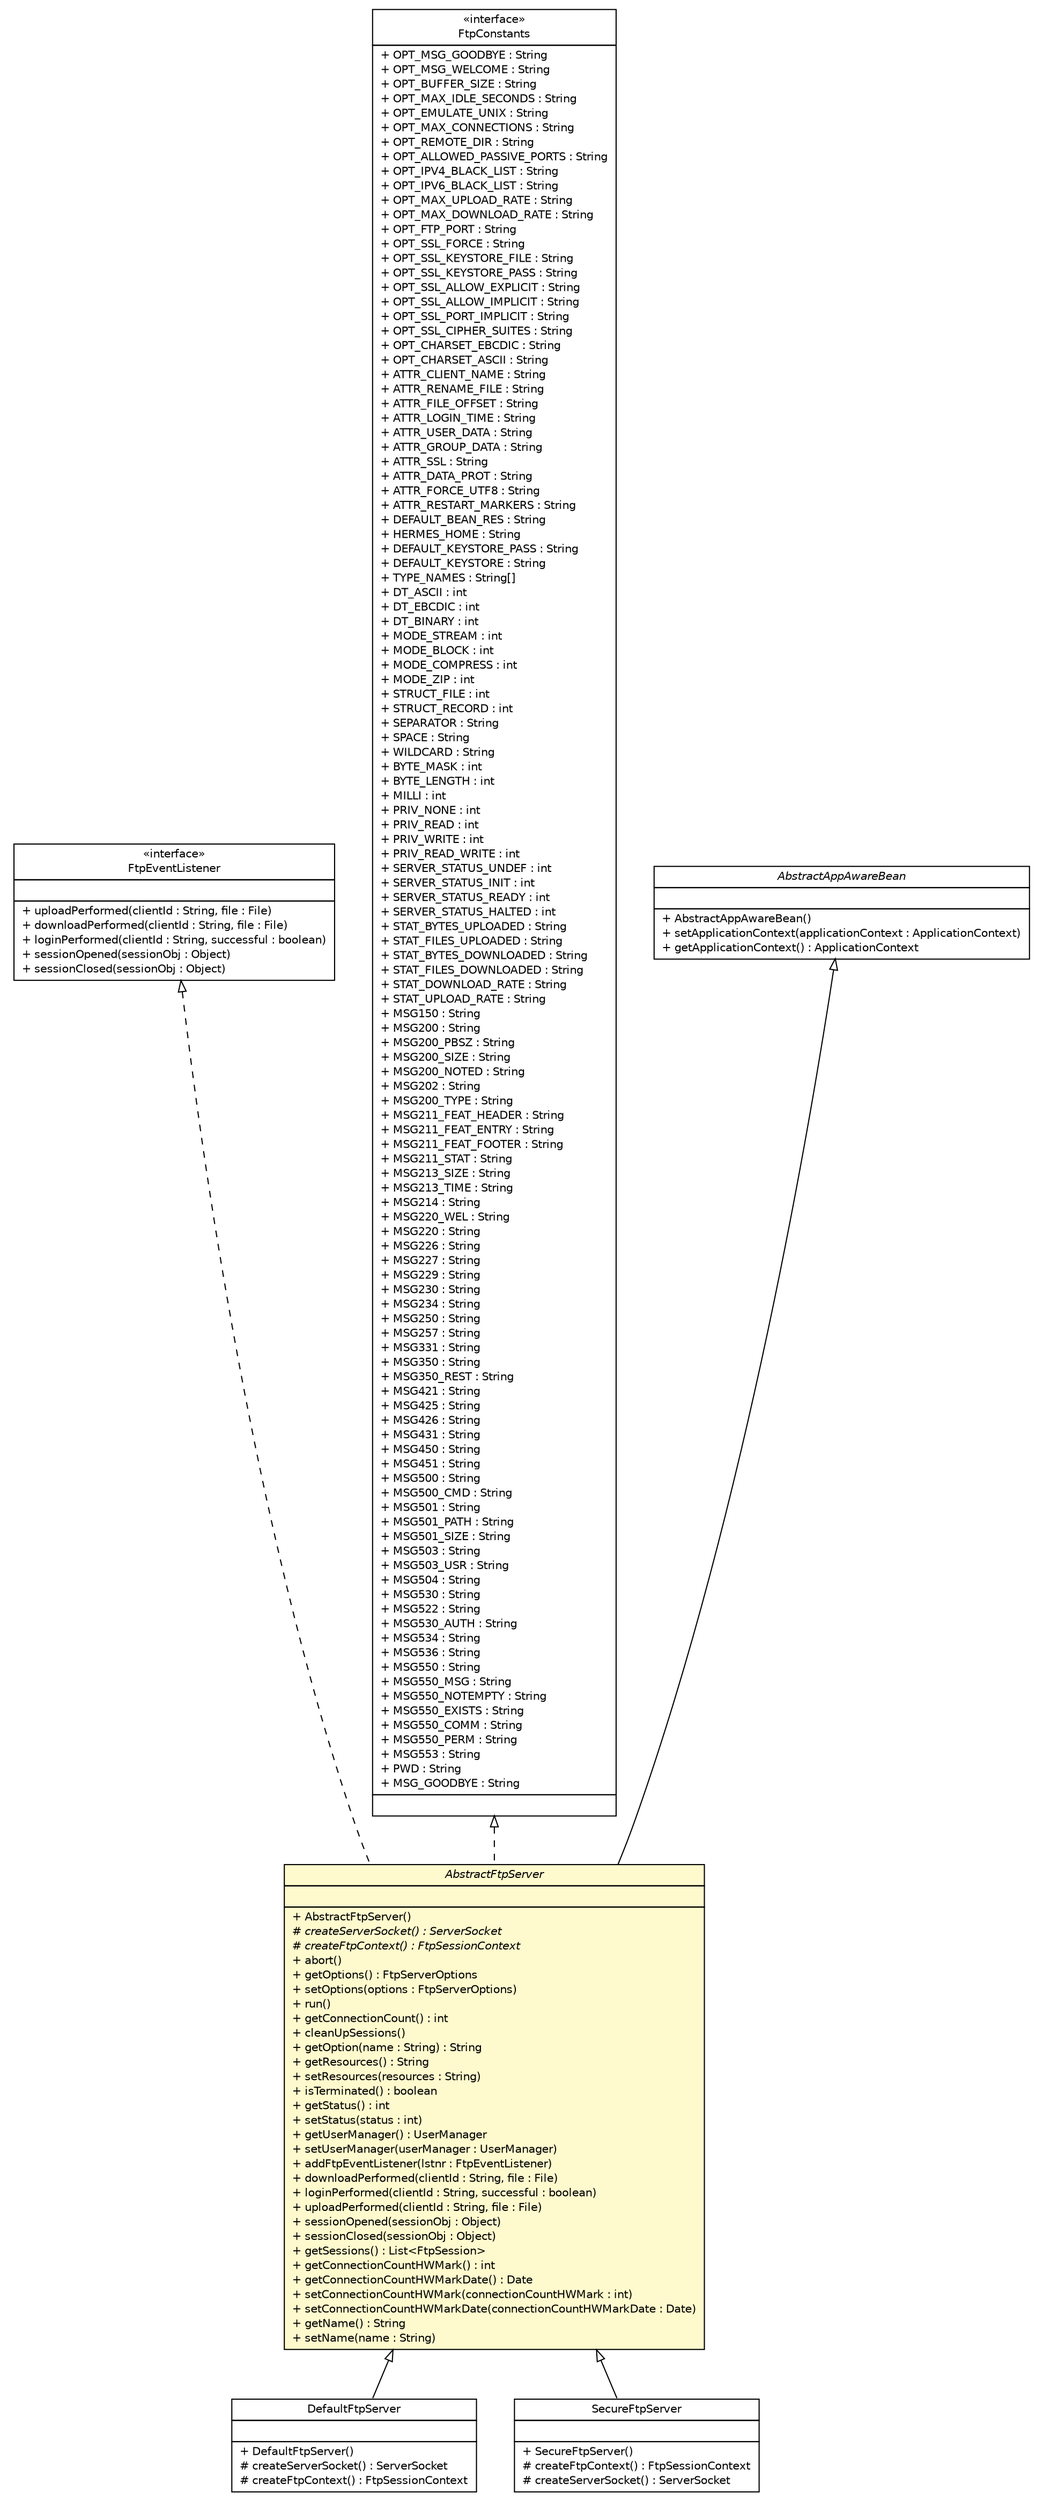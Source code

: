 #!/usr/local/bin/dot
#
# Class diagram 
# Generated by UMLGraph version 5.1 (http://www.umlgraph.org/)
#

digraph G {
	edge [fontname="Helvetica",fontsize=10,labelfontname="Helvetica",labelfontsize=10];
	node [fontname="Helvetica",fontsize=10,shape=plaintext];
	nodesep=0.25;
	ranksep=0.5;
	// com.apporiented.hermesftp.server.impl.DefaultFtpServer
	c2617 [label=<<table title="com.apporiented.hermesftp.server.impl.DefaultFtpServer" border="0" cellborder="1" cellspacing="0" cellpadding="2" port="p" href="./impl/DefaultFtpServer.html">
		<tr><td><table border="0" cellspacing="0" cellpadding="1">
<tr><td align="center" balign="center"> DefaultFtpServer </td></tr>
		</table></td></tr>
		<tr><td><table border="0" cellspacing="0" cellpadding="1">
<tr><td align="left" balign="left">  </td></tr>
		</table></td></tr>
		<tr><td><table border="0" cellspacing="0" cellpadding="1">
<tr><td align="left" balign="left"> + DefaultFtpServer() </td></tr>
<tr><td align="left" balign="left"> # createServerSocket() : ServerSocket </td></tr>
<tr><td align="left" balign="left"> # createFtpContext() : FtpSessionContext </td></tr>
		</table></td></tr>
		</table>>, fontname="Helvetica", fontcolor="black", fontsize=10.0];
	// com.apporiented.hermesftp.server.impl.SecureFtpServer
	c2619 [label=<<table title="com.apporiented.hermesftp.server.impl.SecureFtpServer" border="0" cellborder="1" cellspacing="0" cellpadding="2" port="p" href="./impl/SecureFtpServer.html">
		<tr><td><table border="0" cellspacing="0" cellpadding="1">
<tr><td align="center" balign="center"> SecureFtpServer </td></tr>
		</table></td></tr>
		<tr><td><table border="0" cellspacing="0" cellpadding="1">
<tr><td align="left" balign="left">  </td></tr>
		</table></td></tr>
		<tr><td><table border="0" cellspacing="0" cellpadding="1">
<tr><td align="left" balign="left"> + SecureFtpServer() </td></tr>
<tr><td align="left" balign="left"> # createFtpContext() : FtpSessionContext </td></tr>
<tr><td align="left" balign="left"> # createServerSocket() : ServerSocket </td></tr>
		</table></td></tr>
		</table>>, fontname="Helvetica", fontcolor="black", fontsize=10.0];
	// com.apporiented.hermesftp.server.AbstractFtpServer
	c2620 [label=<<table title="com.apporiented.hermesftp.server.AbstractFtpServer" border="0" cellborder="1" cellspacing="0" cellpadding="2" port="p" bgcolor="lemonChiffon" href="./AbstractFtpServer.html">
		<tr><td><table border="0" cellspacing="0" cellpadding="1">
<tr><td align="center" balign="center"><font face="Helvetica-Oblique"> AbstractFtpServer </font></td></tr>
		</table></td></tr>
		<tr><td><table border="0" cellspacing="0" cellpadding="1">
<tr><td align="left" balign="left">  </td></tr>
		</table></td></tr>
		<tr><td><table border="0" cellspacing="0" cellpadding="1">
<tr><td align="left" balign="left"> + AbstractFtpServer() </td></tr>
<tr><td align="left" balign="left"><font face="Helvetica-Oblique" point-size="10.0"> # createServerSocket() : ServerSocket </font></td></tr>
<tr><td align="left" balign="left"><font face="Helvetica-Oblique" point-size="10.0"> # createFtpContext() : FtpSessionContext </font></td></tr>
<tr><td align="left" balign="left"> + abort() </td></tr>
<tr><td align="left" balign="left"> + getOptions() : FtpServerOptions </td></tr>
<tr><td align="left" balign="left"> + setOptions(options : FtpServerOptions) </td></tr>
<tr><td align="left" balign="left"> + run() </td></tr>
<tr><td align="left" balign="left"> + getConnectionCount() : int </td></tr>
<tr><td align="left" balign="left"> + cleanUpSessions() </td></tr>
<tr><td align="left" balign="left"> + getOption(name : String) : String </td></tr>
<tr><td align="left" balign="left"> + getResources() : String </td></tr>
<tr><td align="left" balign="left"> + setResources(resources : String) </td></tr>
<tr><td align="left" balign="left"> + isTerminated() : boolean </td></tr>
<tr><td align="left" balign="left"> + getStatus() : int </td></tr>
<tr><td align="left" balign="left"> + setStatus(status : int) </td></tr>
<tr><td align="left" balign="left"> + getUserManager() : UserManager </td></tr>
<tr><td align="left" balign="left"> + setUserManager(userManager : UserManager) </td></tr>
<tr><td align="left" balign="left"> + addFtpEventListener(lstnr : FtpEventListener) </td></tr>
<tr><td align="left" balign="left"> + downloadPerformed(clientId : String, file : File) </td></tr>
<tr><td align="left" balign="left"> + loginPerformed(clientId : String, successful : boolean) </td></tr>
<tr><td align="left" balign="left"> + uploadPerformed(clientId : String, file : File) </td></tr>
<tr><td align="left" balign="left"> + sessionOpened(sessionObj : Object) </td></tr>
<tr><td align="left" balign="left"> + sessionClosed(sessionObj : Object) </td></tr>
<tr><td align="left" balign="left"> + getSessions() : List&lt;FtpSession&gt; </td></tr>
<tr><td align="left" balign="left"> + getConnectionCountHWMark() : int </td></tr>
<tr><td align="left" balign="left"> + getConnectionCountHWMarkDate() : Date </td></tr>
<tr><td align="left" balign="left"> + setConnectionCountHWMark(connectionCountHWMark : int) </td></tr>
<tr><td align="left" balign="left"> + setConnectionCountHWMarkDate(connectionCountHWMarkDate : Date) </td></tr>
<tr><td align="left" balign="left"> + getName() : String </td></tr>
<tr><td align="left" balign="left"> + setName(name : String) </td></tr>
		</table></td></tr>
		</table>>, fontname="Helvetica", fontcolor="black", fontsize=10.0];
	// com.apporiented.hermesftp.common.FtpEventListener
	c2641 [label=<<table title="com.apporiented.hermesftp.common.FtpEventListener" border="0" cellborder="1" cellspacing="0" cellpadding="2" port="p" href="../common/FtpEventListener.html">
		<tr><td><table border="0" cellspacing="0" cellpadding="1">
<tr><td align="center" balign="center"> &#171;interface&#187; </td></tr>
<tr><td align="center" balign="center"> FtpEventListener </td></tr>
		</table></td></tr>
		<tr><td><table border="0" cellspacing="0" cellpadding="1">
<tr><td align="left" balign="left">  </td></tr>
		</table></td></tr>
		<tr><td><table border="0" cellspacing="0" cellpadding="1">
<tr><td align="left" balign="left"> + uploadPerformed(clientId : String, file : File) </td></tr>
<tr><td align="left" balign="left"> + downloadPerformed(clientId : String, file : File) </td></tr>
<tr><td align="left" balign="left"> + loginPerformed(clientId : String, successful : boolean) </td></tr>
<tr><td align="left" balign="left"> + sessionOpened(sessionObj : Object) </td></tr>
<tr><td align="left" balign="left"> + sessionClosed(sessionObj : Object) </td></tr>
		</table></td></tr>
		</table>>, fontname="Helvetica", fontcolor="black", fontsize=10.0];
	// com.apporiented.hermesftp.common.FtpConstants
	c2642 [label=<<table title="com.apporiented.hermesftp.common.FtpConstants" border="0" cellborder="1" cellspacing="0" cellpadding="2" port="p" href="../common/FtpConstants.html">
		<tr><td><table border="0" cellspacing="0" cellpadding="1">
<tr><td align="center" balign="center"> &#171;interface&#187; </td></tr>
<tr><td align="center" balign="center"> FtpConstants </td></tr>
		</table></td></tr>
		<tr><td><table border="0" cellspacing="0" cellpadding="1">
<tr><td align="left" balign="left"> + OPT_MSG_GOODBYE : String </td></tr>
<tr><td align="left" balign="left"> + OPT_MSG_WELCOME : String </td></tr>
<tr><td align="left" balign="left"> + OPT_BUFFER_SIZE : String </td></tr>
<tr><td align="left" balign="left"> + OPT_MAX_IDLE_SECONDS : String </td></tr>
<tr><td align="left" balign="left"> + OPT_EMULATE_UNIX : String </td></tr>
<tr><td align="left" balign="left"> + OPT_MAX_CONNECTIONS : String </td></tr>
<tr><td align="left" balign="left"> + OPT_REMOTE_DIR : String </td></tr>
<tr><td align="left" balign="left"> + OPT_ALLOWED_PASSIVE_PORTS : String </td></tr>
<tr><td align="left" balign="left"> + OPT_IPV4_BLACK_LIST : String </td></tr>
<tr><td align="left" balign="left"> + OPT_IPV6_BLACK_LIST : String </td></tr>
<tr><td align="left" balign="left"> + OPT_MAX_UPLOAD_RATE : String </td></tr>
<tr><td align="left" balign="left"> + OPT_MAX_DOWNLOAD_RATE : String </td></tr>
<tr><td align="left" balign="left"> + OPT_FTP_PORT : String </td></tr>
<tr><td align="left" balign="left"> + OPT_SSL_FORCE : String </td></tr>
<tr><td align="left" balign="left"> + OPT_SSL_KEYSTORE_FILE : String </td></tr>
<tr><td align="left" balign="left"> + OPT_SSL_KEYSTORE_PASS : String </td></tr>
<tr><td align="left" balign="left"> + OPT_SSL_ALLOW_EXPLICIT : String </td></tr>
<tr><td align="left" balign="left"> + OPT_SSL_ALLOW_IMPLICIT : String </td></tr>
<tr><td align="left" balign="left"> + OPT_SSL_PORT_IMPLICIT : String </td></tr>
<tr><td align="left" balign="left"> + OPT_SSL_CIPHER_SUITES : String </td></tr>
<tr><td align="left" balign="left"> + OPT_CHARSET_EBCDIC : String </td></tr>
<tr><td align="left" balign="left"> + OPT_CHARSET_ASCII : String </td></tr>
<tr><td align="left" balign="left"> + ATTR_CLIENT_NAME : String </td></tr>
<tr><td align="left" balign="left"> + ATTR_RENAME_FILE : String </td></tr>
<tr><td align="left" balign="left"> + ATTR_FILE_OFFSET : String </td></tr>
<tr><td align="left" balign="left"> + ATTR_LOGIN_TIME : String </td></tr>
<tr><td align="left" balign="left"> + ATTR_USER_DATA : String </td></tr>
<tr><td align="left" balign="left"> + ATTR_GROUP_DATA : String </td></tr>
<tr><td align="left" balign="left"> + ATTR_SSL : String </td></tr>
<tr><td align="left" balign="left"> + ATTR_DATA_PROT : String </td></tr>
<tr><td align="left" balign="left"> + ATTR_FORCE_UTF8 : String </td></tr>
<tr><td align="left" balign="left"> + ATTR_RESTART_MARKERS : String </td></tr>
<tr><td align="left" balign="left"> + DEFAULT_BEAN_RES : String </td></tr>
<tr><td align="left" balign="left"> + HERMES_HOME : String </td></tr>
<tr><td align="left" balign="left"> + DEFAULT_KEYSTORE_PASS : String </td></tr>
<tr><td align="left" balign="left"> + DEFAULT_KEYSTORE : String </td></tr>
<tr><td align="left" balign="left"> + TYPE_NAMES : String[] </td></tr>
<tr><td align="left" balign="left"> + DT_ASCII : int </td></tr>
<tr><td align="left" balign="left"> + DT_EBCDIC : int </td></tr>
<tr><td align="left" balign="left"> + DT_BINARY : int </td></tr>
<tr><td align="left" balign="left"> + MODE_STREAM : int </td></tr>
<tr><td align="left" balign="left"> + MODE_BLOCK : int </td></tr>
<tr><td align="left" balign="left"> + MODE_COMPRESS : int </td></tr>
<tr><td align="left" balign="left"> + MODE_ZIP : int </td></tr>
<tr><td align="left" balign="left"> + STRUCT_FILE : int </td></tr>
<tr><td align="left" balign="left"> + STRUCT_RECORD : int </td></tr>
<tr><td align="left" balign="left"> + SEPARATOR : String </td></tr>
<tr><td align="left" balign="left"> + SPACE : String </td></tr>
<tr><td align="left" balign="left"> + WILDCARD : String </td></tr>
<tr><td align="left" balign="left"> + BYTE_MASK : int </td></tr>
<tr><td align="left" balign="left"> + BYTE_LENGTH : int </td></tr>
<tr><td align="left" balign="left"> + MILLI : int </td></tr>
<tr><td align="left" balign="left"> + PRIV_NONE : int </td></tr>
<tr><td align="left" balign="left"> + PRIV_READ : int </td></tr>
<tr><td align="left" balign="left"> + PRIV_WRITE : int </td></tr>
<tr><td align="left" balign="left"> + PRIV_READ_WRITE : int </td></tr>
<tr><td align="left" balign="left"> + SERVER_STATUS_UNDEF : int </td></tr>
<tr><td align="left" balign="left"> + SERVER_STATUS_INIT : int </td></tr>
<tr><td align="left" balign="left"> + SERVER_STATUS_READY : int </td></tr>
<tr><td align="left" balign="left"> + SERVER_STATUS_HALTED : int </td></tr>
<tr><td align="left" balign="left"> + STAT_BYTES_UPLOADED : String </td></tr>
<tr><td align="left" balign="left"> + STAT_FILES_UPLOADED : String </td></tr>
<tr><td align="left" balign="left"> + STAT_BYTES_DOWNLOADED : String </td></tr>
<tr><td align="left" balign="left"> + STAT_FILES_DOWNLOADED : String </td></tr>
<tr><td align="left" balign="left"> + STAT_DOWNLOAD_RATE : String </td></tr>
<tr><td align="left" balign="left"> + STAT_UPLOAD_RATE : String </td></tr>
<tr><td align="left" balign="left"> + MSG150 : String </td></tr>
<tr><td align="left" balign="left"> + MSG200 : String </td></tr>
<tr><td align="left" balign="left"> + MSG200_PBSZ : String </td></tr>
<tr><td align="left" balign="left"> + MSG200_SIZE : String </td></tr>
<tr><td align="left" balign="left"> + MSG200_NOTED : String </td></tr>
<tr><td align="left" balign="left"> + MSG202 : String </td></tr>
<tr><td align="left" balign="left"> + MSG200_TYPE : String </td></tr>
<tr><td align="left" balign="left"> + MSG211_FEAT_HEADER : String </td></tr>
<tr><td align="left" balign="left"> + MSG211_FEAT_ENTRY : String </td></tr>
<tr><td align="left" balign="left"> + MSG211_FEAT_FOOTER : String </td></tr>
<tr><td align="left" balign="left"> + MSG211_STAT : String </td></tr>
<tr><td align="left" balign="left"> + MSG213_SIZE : String </td></tr>
<tr><td align="left" balign="left"> + MSG213_TIME : String </td></tr>
<tr><td align="left" balign="left"> + MSG214 : String </td></tr>
<tr><td align="left" balign="left"> + MSG220_WEL : String </td></tr>
<tr><td align="left" balign="left"> + MSG220 : String </td></tr>
<tr><td align="left" balign="left"> + MSG226 : String </td></tr>
<tr><td align="left" balign="left"> + MSG227 : String </td></tr>
<tr><td align="left" balign="left"> + MSG229 : String </td></tr>
<tr><td align="left" balign="left"> + MSG230 : String </td></tr>
<tr><td align="left" balign="left"> + MSG234 : String </td></tr>
<tr><td align="left" balign="left"> + MSG250 : String </td></tr>
<tr><td align="left" balign="left"> + MSG257 : String </td></tr>
<tr><td align="left" balign="left"> + MSG331 : String </td></tr>
<tr><td align="left" balign="left"> + MSG350 : String </td></tr>
<tr><td align="left" balign="left"> + MSG350_REST : String </td></tr>
<tr><td align="left" balign="left"> + MSG421 : String </td></tr>
<tr><td align="left" balign="left"> + MSG425 : String </td></tr>
<tr><td align="left" balign="left"> + MSG426 : String </td></tr>
<tr><td align="left" balign="left"> + MSG431 : String </td></tr>
<tr><td align="left" balign="left"> + MSG450 : String </td></tr>
<tr><td align="left" balign="left"> + MSG451 : String </td></tr>
<tr><td align="left" balign="left"> + MSG500 : String </td></tr>
<tr><td align="left" balign="left"> + MSG500_CMD : String </td></tr>
<tr><td align="left" balign="left"> + MSG501 : String </td></tr>
<tr><td align="left" balign="left"> + MSG501_PATH : String </td></tr>
<tr><td align="left" balign="left"> + MSG501_SIZE : String </td></tr>
<tr><td align="left" balign="left"> + MSG503 : String </td></tr>
<tr><td align="left" balign="left"> + MSG503_USR : String </td></tr>
<tr><td align="left" balign="left"> + MSG504 : String </td></tr>
<tr><td align="left" balign="left"> + MSG530 : String </td></tr>
<tr><td align="left" balign="left"> + MSG522 : String </td></tr>
<tr><td align="left" balign="left"> + MSG530_AUTH : String </td></tr>
<tr><td align="left" balign="left"> + MSG534 : String </td></tr>
<tr><td align="left" balign="left"> + MSG536 : String </td></tr>
<tr><td align="left" balign="left"> + MSG550 : String </td></tr>
<tr><td align="left" balign="left"> + MSG550_MSG : String </td></tr>
<tr><td align="left" balign="left"> + MSG550_NOTEMPTY : String </td></tr>
<tr><td align="left" balign="left"> + MSG550_EXISTS : String </td></tr>
<tr><td align="left" balign="left"> + MSG550_COMM : String </td></tr>
<tr><td align="left" balign="left"> + MSG550_PERM : String </td></tr>
<tr><td align="left" balign="left"> + MSG553 : String </td></tr>
<tr><td align="left" balign="left"> + PWD : String </td></tr>
<tr><td align="left" balign="left"> + MSG_GOODBYE : String </td></tr>
		</table></td></tr>
		<tr><td><table border="0" cellspacing="0" cellpadding="1">
<tr><td align="left" balign="left">  </td></tr>
		</table></td></tr>
		</table>>, fontname="Helvetica", fontcolor="black", fontsize=10.0];
	// com.apporiented.hermesftp.utils.AbstractAppAwareBean
	c2729 [label=<<table title="com.apporiented.hermesftp.utils.AbstractAppAwareBean" border="0" cellborder="1" cellspacing="0" cellpadding="2" port="p" href="../utils/AbstractAppAwareBean.html">
		<tr><td><table border="0" cellspacing="0" cellpadding="1">
<tr><td align="center" balign="center"><font face="Helvetica-Oblique"> AbstractAppAwareBean </font></td></tr>
		</table></td></tr>
		<tr><td><table border="0" cellspacing="0" cellpadding="1">
<tr><td align="left" balign="left">  </td></tr>
		</table></td></tr>
		<tr><td><table border="0" cellspacing="0" cellpadding="1">
<tr><td align="left" balign="left"> + AbstractAppAwareBean() </td></tr>
<tr><td align="left" balign="left"> + setApplicationContext(applicationContext : ApplicationContext) </td></tr>
<tr><td align="left" balign="left"> + getApplicationContext() : ApplicationContext </td></tr>
		</table></td></tr>
		</table>>, fontname="Helvetica", fontcolor="black", fontsize=10.0];
	//com.apporiented.hermesftp.server.impl.DefaultFtpServer extends com.apporiented.hermesftp.server.AbstractFtpServer
	c2620:p -> c2617:p [dir=back,arrowtail=empty];
	//com.apporiented.hermesftp.server.impl.SecureFtpServer extends com.apporiented.hermesftp.server.AbstractFtpServer
	c2620:p -> c2619:p [dir=back,arrowtail=empty];
	//com.apporiented.hermesftp.server.AbstractFtpServer extends com.apporiented.hermesftp.utils.AbstractAppAwareBean
	c2729:p -> c2620:p [dir=back,arrowtail=empty];
	//com.apporiented.hermesftp.server.AbstractFtpServer implements com.apporiented.hermesftp.common.FtpConstants
	c2642:p -> c2620:p [dir=back,arrowtail=empty,style=dashed];
	//com.apporiented.hermesftp.server.AbstractFtpServer implements com.apporiented.hermesftp.common.FtpEventListener
	c2641:p -> c2620:p [dir=back,arrowtail=empty,style=dashed];
}

